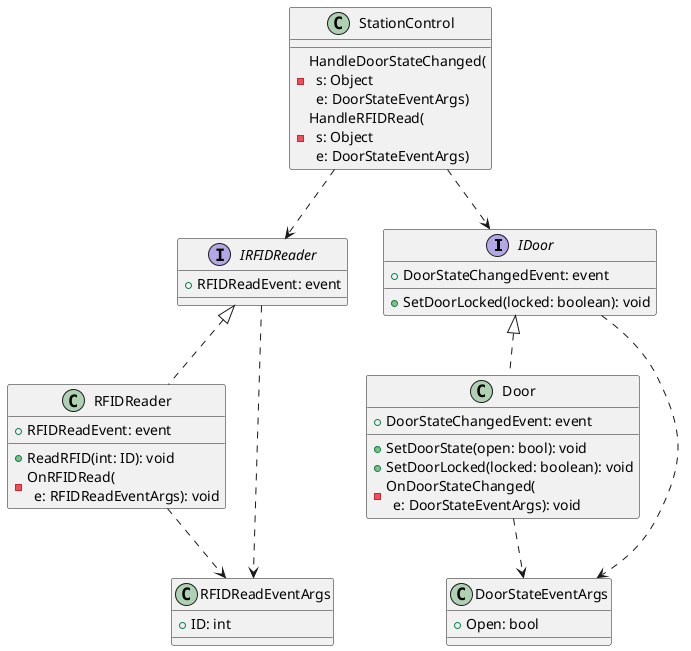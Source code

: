@startuml

interface IDoor {
    + DoorStateChangedEvent: event
    + SetDoorLocked(locked: boolean): void
}

class Door {
    + DoorStateChangedEvent: event
    + SetDoorState(open: bool): void
    + SetDoorLocked(locked: boolean): void
    - OnDoorStateChanged(\n  e: DoorStateEventArgs): void
}

class DoorStateEventArgs {
    + Open: bool
}

interface IRFIDReader {
    + RFIDReadEvent: event
}

class RFIDReader {
    + RFIDReadEvent: event
    + ReadRFID(int: ID): void
    - OnRFIDRead(\n  e: RFIDReadEventArgs): void
}

class RFIDReadEventArgs {
    + ID: int
}

class StationControl {
    - HandleDoorStateChanged(\n  s: Object\n  e: DoorStateEventArgs)
    - HandleRFIDRead(\n  s: Object\n  e: DoorStateEventArgs)
}




Door .up.|> IDoor
Door ..> DoorStateEventArgs
IDoor ..> DoorStateEventArgs
StationControl ..> IDoor
RFIDReader .up.|> IRFIDReader
RFIDReader ..> RFIDReadEventArgs
IRFIDReader ..> RFIDReadEventArgs
StationControl ..> IRFIDReader
@enduml